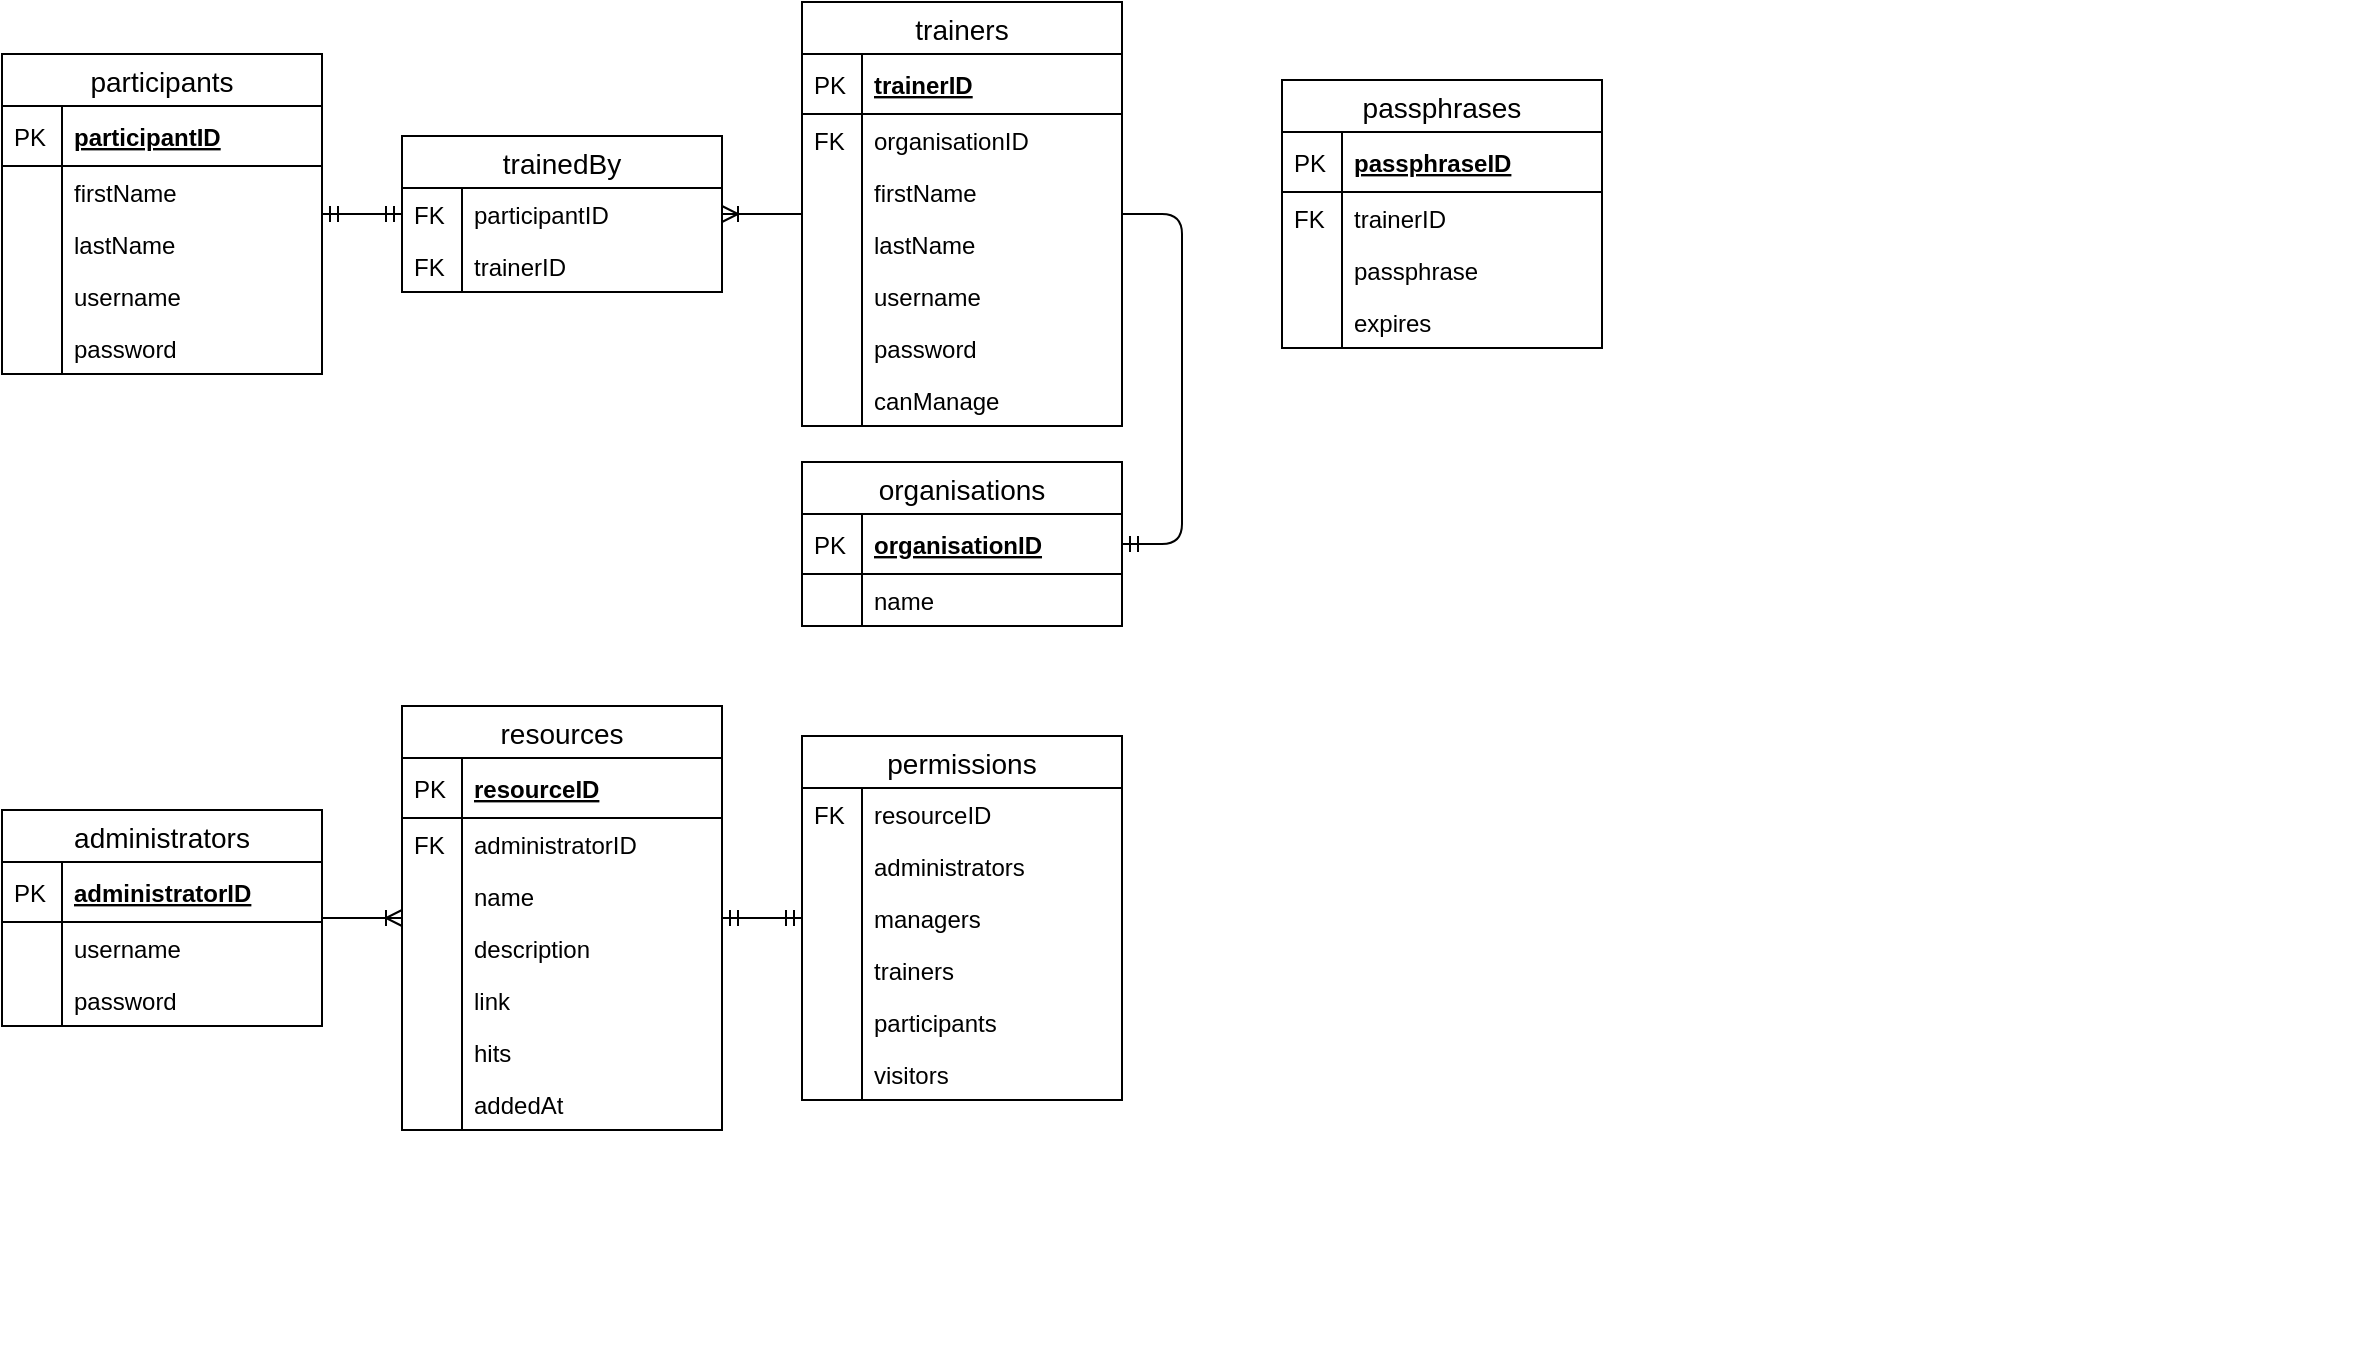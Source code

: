 <mxfile version="13.4.0" type="github">
  <diagram id="ElcvzCYhB9pAnO7Nah9I" name="Page-1">
    <mxGraphModel dx="1414" dy="749" grid="1" gridSize="10" guides="1" tooltips="1" connect="1" arrows="1" fold="1" page="1" pageScale="1" pageWidth="827" pageHeight="1169" math="0" shadow="0">
      <root>
        <mxCell id="0" />
        <mxCell id="1" parent="0" />
        <mxCell id="r76vF0SD0VinJybo5A6U-1" value="" style="edgeStyle=entityRelationEdgeStyle;fontSize=12;html=1;endArrow=ERmandOne;startArrow=ERmandOne;" parent="1" source="r76vF0SD0VinJybo5A6U-29" target="r76vF0SD0VinJybo5A6U-24" edge="1">
          <mxGeometry width="100" height="100" relative="1" as="geometry">
            <mxPoint x="320" y="340" as="sourcePoint" />
            <mxPoint x="420" y="240" as="targetPoint" />
          </mxGeometry>
        </mxCell>
        <mxCell id="r76vF0SD0VinJybo5A6U-2" value="" style="edgeStyle=entityRelationEdgeStyle;fontSize=12;html=1;endArrow=ERoneToMany;" parent="1" source="r76vF0SD0VinJybo5A6U-3" target="r76vF0SD0VinJybo5A6U-24" edge="1">
          <mxGeometry width="100" height="100" relative="1" as="geometry">
            <mxPoint x="360" y="340" as="sourcePoint" />
            <mxPoint x="460" y="240" as="targetPoint" />
          </mxGeometry>
        </mxCell>
        <mxCell id="r76vF0SD0VinJybo5A6U-3" value="trainers" style="swimlane;fontStyle=0;childLayout=stackLayout;horizontal=1;startSize=26;horizontalStack=0;resizeParent=1;resizeParentMax=0;resizeLast=0;collapsible=1;marginBottom=0;align=center;fontSize=14;" parent="1" vertex="1">
          <mxGeometry x="500" y="60" width="160" height="212" as="geometry" />
        </mxCell>
        <mxCell id="r76vF0SD0VinJybo5A6U-4" value="trainerID" style="shape=partialRectangle;top=0;left=0;right=0;bottom=1;align=left;verticalAlign=middle;fillColor=none;spacingLeft=34;spacingRight=4;overflow=hidden;rotatable=0;points=[[0,0.5],[1,0.5]];portConstraint=eastwest;dropTarget=0;fontStyle=5;fontSize=12;" parent="r76vF0SD0VinJybo5A6U-3" vertex="1">
          <mxGeometry y="26" width="160" height="30" as="geometry" />
        </mxCell>
        <mxCell id="r76vF0SD0VinJybo5A6U-5" value="PK" style="shape=partialRectangle;top=0;left=0;bottom=0;fillColor=none;align=left;verticalAlign=middle;spacingLeft=4;spacingRight=4;overflow=hidden;rotatable=0;points=[];portConstraint=eastwest;part=1;fontSize=12;" parent="r76vF0SD0VinJybo5A6U-4" vertex="1" connectable="0">
          <mxGeometry width="30" height="30" as="geometry" />
        </mxCell>
        <mxCell id="r76vF0SD0VinJybo5A6U-6" value="organisationID" style="shape=partialRectangle;top=0;left=0;right=0;bottom=0;align=left;verticalAlign=top;fillColor=none;spacingLeft=34;spacingRight=4;overflow=hidden;rotatable=0;points=[[0,0.5],[1,0.5]];portConstraint=eastwest;dropTarget=0;fontSize=12;" parent="r76vF0SD0VinJybo5A6U-3" vertex="1">
          <mxGeometry y="56" width="160" height="26" as="geometry" />
        </mxCell>
        <mxCell id="r76vF0SD0VinJybo5A6U-7" value="FK" style="shape=partialRectangle;top=0;left=0;bottom=0;fillColor=none;align=left;verticalAlign=top;spacingLeft=4;spacingRight=4;overflow=hidden;rotatable=0;points=[];portConstraint=eastwest;part=1;fontSize=12;" parent="r76vF0SD0VinJybo5A6U-6" vertex="1" connectable="0">
          <mxGeometry width="30" height="26" as="geometry" />
        </mxCell>
        <mxCell id="r76vF0SD0VinJybo5A6U-8" value="firstName" style="shape=partialRectangle;top=0;left=0;right=0;bottom=0;align=left;verticalAlign=top;fillColor=none;spacingLeft=34;spacingRight=4;overflow=hidden;rotatable=0;points=[[0,0.5],[1,0.5]];portConstraint=eastwest;dropTarget=0;fontSize=12;" parent="r76vF0SD0VinJybo5A6U-3" vertex="1">
          <mxGeometry y="82" width="160" height="26" as="geometry" />
        </mxCell>
        <mxCell id="r76vF0SD0VinJybo5A6U-9" value="" style="shape=partialRectangle;top=0;left=0;bottom=0;fillColor=none;align=left;verticalAlign=top;spacingLeft=4;spacingRight=4;overflow=hidden;rotatable=0;points=[];portConstraint=eastwest;part=1;fontSize=12;" parent="r76vF0SD0VinJybo5A6U-8" vertex="1" connectable="0">
          <mxGeometry width="30" height="26" as="geometry" />
        </mxCell>
        <mxCell id="r76vF0SD0VinJybo5A6U-10" value="lastName" style="shape=partialRectangle;top=0;left=0;right=0;bottom=0;align=left;verticalAlign=top;fillColor=none;spacingLeft=34;spacingRight=4;overflow=hidden;rotatable=0;points=[[0,0.5],[1,0.5]];portConstraint=eastwest;dropTarget=0;fontSize=12;" parent="r76vF0SD0VinJybo5A6U-3" vertex="1">
          <mxGeometry y="108" width="160" height="26" as="geometry" />
        </mxCell>
        <mxCell id="r76vF0SD0VinJybo5A6U-11" value="" style="shape=partialRectangle;top=0;left=0;bottom=0;fillColor=none;align=left;verticalAlign=top;spacingLeft=4;spacingRight=4;overflow=hidden;rotatable=0;points=[];portConstraint=eastwest;part=1;fontSize=12;" parent="r76vF0SD0VinJybo5A6U-10" vertex="1" connectable="0">
          <mxGeometry width="30" height="26" as="geometry" />
        </mxCell>
        <mxCell id="r76vF0SD0VinJybo5A6U-12" value="username" style="shape=partialRectangle;top=0;left=0;right=0;bottom=0;align=left;verticalAlign=top;fillColor=none;spacingLeft=34;spacingRight=4;overflow=hidden;rotatable=0;points=[[0,0.5],[1,0.5]];portConstraint=eastwest;dropTarget=0;fontSize=12;" parent="r76vF0SD0VinJybo5A6U-3" vertex="1">
          <mxGeometry y="134" width="160" height="26" as="geometry" />
        </mxCell>
        <mxCell id="r76vF0SD0VinJybo5A6U-13" value="" style="shape=partialRectangle;top=0;left=0;bottom=0;fillColor=none;align=left;verticalAlign=top;spacingLeft=4;spacingRight=4;overflow=hidden;rotatable=0;points=[];portConstraint=eastwest;part=1;fontSize=12;" parent="r76vF0SD0VinJybo5A6U-12" vertex="1" connectable="0">
          <mxGeometry width="30" height="26" as="geometry" />
        </mxCell>
        <mxCell id="r76vF0SD0VinJybo5A6U-14" value="password" style="shape=partialRectangle;top=0;left=0;right=0;bottom=0;align=left;verticalAlign=top;fillColor=none;spacingLeft=34;spacingRight=4;overflow=hidden;rotatable=0;points=[[0,0.5],[1,0.5]];portConstraint=eastwest;dropTarget=0;fontSize=12;" parent="r76vF0SD0VinJybo5A6U-3" vertex="1">
          <mxGeometry y="160" width="160" height="26" as="geometry" />
        </mxCell>
        <mxCell id="r76vF0SD0VinJybo5A6U-15" value="" style="shape=partialRectangle;top=0;left=0;bottom=0;fillColor=none;align=left;verticalAlign=top;spacingLeft=4;spacingRight=4;overflow=hidden;rotatable=0;points=[];portConstraint=eastwest;part=1;fontSize=12;" parent="r76vF0SD0VinJybo5A6U-14" vertex="1" connectable="0">
          <mxGeometry width="30" height="26" as="geometry" />
        </mxCell>
        <mxCell id="r76vF0SD0VinJybo5A6U-16" value="canManage" style="shape=partialRectangle;top=0;left=0;right=0;bottom=0;align=left;verticalAlign=top;fillColor=none;spacingLeft=34;spacingRight=4;overflow=hidden;rotatable=0;points=[[0,0.5],[1,0.5]];portConstraint=eastwest;dropTarget=0;fontSize=12;" parent="r76vF0SD0VinJybo5A6U-3" vertex="1">
          <mxGeometry y="186" width="160" height="26" as="geometry" />
        </mxCell>
        <mxCell id="r76vF0SD0VinJybo5A6U-17" value="" style="shape=partialRectangle;top=0;left=0;bottom=0;fillColor=none;align=left;verticalAlign=top;spacingLeft=4;spacingRight=4;overflow=hidden;rotatable=0;points=[];portConstraint=eastwest;part=1;fontSize=12;" parent="r76vF0SD0VinJybo5A6U-16" vertex="1" connectable="0">
          <mxGeometry width="30" height="26" as="geometry" />
        </mxCell>
        <mxCell id="r76vF0SD0VinJybo5A6U-18" value="" style="edgeStyle=entityRelationEdgeStyle;fontSize=12;html=1;endArrow=ERmandOne;" parent="1" source="r76vF0SD0VinJybo5A6U-3" target="r76vF0SD0VinJybo5A6U-19" edge="1">
          <mxGeometry width="100" height="100" relative="1" as="geometry">
            <mxPoint x="700" y="350" as="sourcePoint" />
            <mxPoint x="800" y="250" as="targetPoint" />
          </mxGeometry>
        </mxCell>
        <mxCell id="r76vF0SD0VinJybo5A6U-19" value="organisations" style="swimlane;fontStyle=0;childLayout=stackLayout;horizontal=1;startSize=26;horizontalStack=0;resizeParent=1;resizeParentMax=0;resizeLast=0;collapsible=1;marginBottom=0;align=center;fontSize=14;" parent="1" vertex="1">
          <mxGeometry x="500" y="290" width="160" height="82" as="geometry" />
        </mxCell>
        <mxCell id="r76vF0SD0VinJybo5A6U-20" value="organisationID" style="shape=partialRectangle;top=0;left=0;right=0;bottom=1;align=left;verticalAlign=middle;fillColor=none;spacingLeft=34;spacingRight=4;overflow=hidden;rotatable=0;points=[[0,0.5],[1,0.5]];portConstraint=eastwest;dropTarget=0;fontStyle=5;fontSize=12;" parent="r76vF0SD0VinJybo5A6U-19" vertex="1">
          <mxGeometry y="26" width="160" height="30" as="geometry" />
        </mxCell>
        <mxCell id="r76vF0SD0VinJybo5A6U-21" value="PK" style="shape=partialRectangle;top=0;left=0;bottom=0;fillColor=none;align=left;verticalAlign=middle;spacingLeft=4;spacingRight=4;overflow=hidden;rotatable=0;points=[];portConstraint=eastwest;part=1;fontSize=12;" parent="r76vF0SD0VinJybo5A6U-20" vertex="1" connectable="0">
          <mxGeometry width="30" height="30" as="geometry" />
        </mxCell>
        <mxCell id="r76vF0SD0VinJybo5A6U-22" value="name" style="shape=partialRectangle;top=0;left=0;right=0;bottom=0;align=left;verticalAlign=top;fillColor=none;spacingLeft=34;spacingRight=4;overflow=hidden;rotatable=0;points=[[0,0.5],[1,0.5]];portConstraint=eastwest;dropTarget=0;fontSize=12;" parent="r76vF0SD0VinJybo5A6U-19" vertex="1">
          <mxGeometry y="56" width="160" height="26" as="geometry" />
        </mxCell>
        <mxCell id="r76vF0SD0VinJybo5A6U-23" value="" style="shape=partialRectangle;top=0;left=0;bottom=0;fillColor=none;align=left;verticalAlign=top;spacingLeft=4;spacingRight=4;overflow=hidden;rotatable=0;points=[];portConstraint=eastwest;part=1;fontSize=12;" parent="r76vF0SD0VinJybo5A6U-22" vertex="1" connectable="0">
          <mxGeometry width="30" height="26" as="geometry" />
        </mxCell>
        <mxCell id="r76vF0SD0VinJybo5A6U-24" value="trainedBy" style="swimlane;fontStyle=0;childLayout=stackLayout;horizontal=1;startSize=26;horizontalStack=0;resizeParent=1;resizeParentMax=0;resizeLast=0;collapsible=1;marginBottom=0;align=center;fontSize=14;" parent="1" vertex="1">
          <mxGeometry x="300" y="127" width="160" height="78" as="geometry" />
        </mxCell>
        <mxCell id="r76vF0SD0VinJybo5A6U-25" value="participantID" style="shape=partialRectangle;top=0;left=0;right=0;bottom=0;align=left;verticalAlign=top;fillColor=none;spacingLeft=34;spacingRight=4;overflow=hidden;rotatable=0;points=[[0,0.5],[1,0.5]];portConstraint=eastwest;dropTarget=0;fontSize=12;" parent="r76vF0SD0VinJybo5A6U-24" vertex="1">
          <mxGeometry y="26" width="160" height="26" as="geometry" />
        </mxCell>
        <mxCell id="r76vF0SD0VinJybo5A6U-26" value="FK" style="shape=partialRectangle;top=0;left=0;bottom=0;fillColor=none;align=left;verticalAlign=top;spacingLeft=4;spacingRight=4;overflow=hidden;rotatable=0;points=[];portConstraint=eastwest;part=1;fontSize=12;" parent="r76vF0SD0VinJybo5A6U-25" vertex="1" connectable="0">
          <mxGeometry width="30" height="26" as="geometry" />
        </mxCell>
        <mxCell id="r76vF0SD0VinJybo5A6U-27" value="trainerID" style="shape=partialRectangle;top=0;left=0;right=0;bottom=0;align=left;verticalAlign=top;fillColor=none;spacingLeft=34;spacingRight=4;overflow=hidden;rotatable=0;points=[[0,0.5],[1,0.5]];portConstraint=eastwest;dropTarget=0;fontSize=12;" parent="r76vF0SD0VinJybo5A6U-24" vertex="1">
          <mxGeometry y="52" width="160" height="26" as="geometry" />
        </mxCell>
        <mxCell id="r76vF0SD0VinJybo5A6U-28" value="FK" style="shape=partialRectangle;top=0;left=0;bottom=0;fillColor=none;align=left;verticalAlign=top;spacingLeft=4;spacingRight=4;overflow=hidden;rotatable=0;points=[];portConstraint=eastwest;part=1;fontSize=12;" parent="r76vF0SD0VinJybo5A6U-27" vertex="1" connectable="0">
          <mxGeometry width="30" height="26" as="geometry" />
        </mxCell>
        <mxCell id="r76vF0SD0VinJybo5A6U-29" value="participants" style="swimlane;fontStyle=0;childLayout=stackLayout;horizontal=1;startSize=26;horizontalStack=0;resizeParent=1;resizeParentMax=0;resizeLast=0;collapsible=1;marginBottom=0;align=center;fontSize=14;" parent="1" vertex="1">
          <mxGeometry x="100" y="86" width="160" height="160" as="geometry" />
        </mxCell>
        <mxCell id="r76vF0SD0VinJybo5A6U-30" value="participantID" style="shape=partialRectangle;top=0;left=0;right=0;bottom=1;align=left;verticalAlign=middle;fillColor=none;spacingLeft=34;spacingRight=4;overflow=hidden;rotatable=0;points=[[0,0.5],[1,0.5]];portConstraint=eastwest;dropTarget=0;fontStyle=5;fontSize=12;" parent="r76vF0SD0VinJybo5A6U-29" vertex="1">
          <mxGeometry y="26" width="160" height="30" as="geometry" />
        </mxCell>
        <mxCell id="r76vF0SD0VinJybo5A6U-31" value="PK" style="shape=partialRectangle;top=0;left=0;bottom=0;fillColor=none;align=left;verticalAlign=middle;spacingLeft=4;spacingRight=4;overflow=hidden;rotatable=0;points=[];portConstraint=eastwest;part=1;fontSize=12;" parent="r76vF0SD0VinJybo5A6U-30" vertex="1" connectable="0">
          <mxGeometry width="30" height="30" as="geometry" />
        </mxCell>
        <mxCell id="r76vF0SD0VinJybo5A6U-32" value="firstName" style="shape=partialRectangle;top=0;left=0;right=0;bottom=0;align=left;verticalAlign=top;fillColor=none;spacingLeft=34;spacingRight=4;overflow=hidden;rotatable=0;points=[[0,0.5],[1,0.5]];portConstraint=eastwest;dropTarget=0;fontSize=12;" parent="r76vF0SD0VinJybo5A6U-29" vertex="1">
          <mxGeometry y="56" width="160" height="26" as="geometry" />
        </mxCell>
        <mxCell id="r76vF0SD0VinJybo5A6U-33" value="" style="shape=partialRectangle;top=0;left=0;bottom=0;fillColor=none;align=left;verticalAlign=top;spacingLeft=4;spacingRight=4;overflow=hidden;rotatable=0;points=[];portConstraint=eastwest;part=1;fontSize=12;" parent="r76vF0SD0VinJybo5A6U-32" vertex="1" connectable="0">
          <mxGeometry width="30" height="26" as="geometry" />
        </mxCell>
        <mxCell id="r76vF0SD0VinJybo5A6U-34" value="lastName" style="shape=partialRectangle;top=0;left=0;right=0;bottom=0;align=left;verticalAlign=top;fillColor=none;spacingLeft=34;spacingRight=4;overflow=hidden;rotatable=0;points=[[0,0.5],[1,0.5]];portConstraint=eastwest;dropTarget=0;fontSize=12;" parent="r76vF0SD0VinJybo5A6U-29" vertex="1">
          <mxGeometry y="82" width="160" height="26" as="geometry" />
        </mxCell>
        <mxCell id="r76vF0SD0VinJybo5A6U-35" value="" style="shape=partialRectangle;top=0;left=0;bottom=0;fillColor=none;align=left;verticalAlign=top;spacingLeft=4;spacingRight=4;overflow=hidden;rotatable=0;points=[];portConstraint=eastwest;part=1;fontSize=12;" parent="r76vF0SD0VinJybo5A6U-34" vertex="1" connectable="0">
          <mxGeometry width="30" height="26" as="geometry" />
        </mxCell>
        <mxCell id="r76vF0SD0VinJybo5A6U-36" value="username" style="shape=partialRectangle;top=0;left=0;right=0;bottom=0;align=left;verticalAlign=top;fillColor=none;spacingLeft=34;spacingRight=4;overflow=hidden;rotatable=0;points=[[0,0.5],[1,0.5]];portConstraint=eastwest;dropTarget=0;fontSize=12;" parent="r76vF0SD0VinJybo5A6U-29" vertex="1">
          <mxGeometry y="108" width="160" height="26" as="geometry" />
        </mxCell>
        <mxCell id="r76vF0SD0VinJybo5A6U-37" value="" style="shape=partialRectangle;top=0;left=0;bottom=0;fillColor=none;align=left;verticalAlign=top;spacingLeft=4;spacingRight=4;overflow=hidden;rotatable=0;points=[];portConstraint=eastwest;part=1;fontSize=12;" parent="r76vF0SD0VinJybo5A6U-36" vertex="1" connectable="0">
          <mxGeometry width="30" height="26" as="geometry" />
        </mxCell>
        <mxCell id="r76vF0SD0VinJybo5A6U-38" value="password" style="shape=partialRectangle;top=0;left=0;right=0;bottom=0;align=left;verticalAlign=top;fillColor=none;spacingLeft=34;spacingRight=4;overflow=hidden;rotatable=0;points=[[0,0.5],[1,0.5]];portConstraint=eastwest;dropTarget=0;fontSize=12;" parent="r76vF0SD0VinJybo5A6U-29" vertex="1">
          <mxGeometry y="134" width="160" height="26" as="geometry" />
        </mxCell>
        <mxCell id="r76vF0SD0VinJybo5A6U-39" value="" style="shape=partialRectangle;top=0;left=0;bottom=0;fillColor=none;align=left;verticalAlign=top;spacingLeft=4;spacingRight=4;overflow=hidden;rotatable=0;points=[];portConstraint=eastwest;part=1;fontSize=12;" parent="r76vF0SD0VinJybo5A6U-38" vertex="1" connectable="0">
          <mxGeometry width="30" height="26" as="geometry" />
        </mxCell>
        <mxCell id="r76vF0SD0VinJybo5A6U-40" value="" style="edgeStyle=entityRelationEdgeStyle;fontSize=12;html=1;endArrow=ERmandOne;startArrow=ERmandOne;" parent="1" source="r76vF0SD0VinJybo5A6U-42" target="r76vF0SD0VinJybo5A6U-64" edge="1">
          <mxGeometry width="100" height="100" relative="1" as="geometry">
            <mxPoint x="470" y="500" as="sourcePoint" />
            <mxPoint x="570" y="400" as="targetPoint" />
          </mxGeometry>
        </mxCell>
        <mxCell id="r76vF0SD0VinJybo5A6U-41" value="" style="edgeStyle=entityRelationEdgeStyle;fontSize=12;html=1;endArrow=ERoneToMany;" parent="1" source="r76vF0SD0VinJybo5A6U-57" target="r76vF0SD0VinJybo5A6U-42" edge="1">
          <mxGeometry width="100" height="100" relative="1" as="geometry">
            <mxPoint x="140" y="570" as="sourcePoint" />
            <mxPoint x="240" y="470" as="targetPoint" />
          </mxGeometry>
        </mxCell>
        <mxCell id="r76vF0SD0VinJybo5A6U-42" value="resources" style="swimlane;fontStyle=0;childLayout=stackLayout;horizontal=1;startSize=26;horizontalStack=0;resizeParent=1;resizeParentMax=0;resizeLast=0;collapsible=1;marginBottom=0;align=center;fontSize=14;" parent="1" vertex="1">
          <mxGeometry x="300" y="412" width="160" height="212" as="geometry" />
        </mxCell>
        <mxCell id="r76vF0SD0VinJybo5A6U-43" value="resourceID" style="shape=partialRectangle;top=0;left=0;right=0;bottom=1;align=left;verticalAlign=middle;fillColor=none;spacingLeft=34;spacingRight=4;overflow=hidden;rotatable=0;points=[[0,0.5],[1,0.5]];portConstraint=eastwest;dropTarget=0;fontStyle=5;fontSize=12;" parent="r76vF0SD0VinJybo5A6U-42" vertex="1">
          <mxGeometry y="26" width="160" height="30" as="geometry" />
        </mxCell>
        <mxCell id="r76vF0SD0VinJybo5A6U-44" value="PK" style="shape=partialRectangle;top=0;left=0;bottom=0;fillColor=none;align=left;verticalAlign=middle;spacingLeft=4;spacingRight=4;overflow=hidden;rotatable=0;points=[];portConstraint=eastwest;part=1;fontSize=12;" parent="r76vF0SD0VinJybo5A6U-43" vertex="1" connectable="0">
          <mxGeometry width="30" height="30" as="geometry" />
        </mxCell>
        <mxCell id="r76vF0SD0VinJybo5A6U-45" value="administratorID" style="shape=partialRectangle;top=0;left=0;right=0;bottom=0;align=left;verticalAlign=top;fillColor=none;spacingLeft=34;spacingRight=4;overflow=hidden;rotatable=0;points=[[0,0.5],[1,0.5]];portConstraint=eastwest;dropTarget=0;fontSize=12;" parent="r76vF0SD0VinJybo5A6U-42" vertex="1">
          <mxGeometry y="56" width="160" height="26" as="geometry" />
        </mxCell>
        <mxCell id="r76vF0SD0VinJybo5A6U-46" value="FK" style="shape=partialRectangle;top=0;left=0;bottom=0;fillColor=none;align=left;verticalAlign=top;spacingLeft=4;spacingRight=4;overflow=hidden;rotatable=0;points=[];portConstraint=eastwest;part=1;fontSize=12;" parent="r76vF0SD0VinJybo5A6U-45" vertex="1" connectable="0">
          <mxGeometry width="30" height="26" as="geometry" />
        </mxCell>
        <mxCell id="r76vF0SD0VinJybo5A6U-47" value="name&#xa;" style="shape=partialRectangle;top=0;left=0;right=0;bottom=0;align=left;verticalAlign=top;fillColor=none;spacingLeft=34;spacingRight=4;overflow=hidden;rotatable=0;points=[[0,0.5],[1,0.5]];portConstraint=eastwest;dropTarget=0;fontSize=12;" parent="r76vF0SD0VinJybo5A6U-42" vertex="1">
          <mxGeometry y="82" width="160" height="26" as="geometry" />
        </mxCell>
        <mxCell id="r76vF0SD0VinJybo5A6U-48" value="" style="shape=partialRectangle;top=0;left=0;bottom=0;fillColor=none;align=left;verticalAlign=top;spacingLeft=4;spacingRight=4;overflow=hidden;rotatable=0;points=[];portConstraint=eastwest;part=1;fontSize=12;" parent="r76vF0SD0VinJybo5A6U-47" vertex="1" connectable="0">
          <mxGeometry width="30" height="26" as="geometry" />
        </mxCell>
        <mxCell id="r76vF0SD0VinJybo5A6U-49" value="description&#xa;" style="shape=partialRectangle;top=0;left=0;right=0;bottom=0;align=left;verticalAlign=top;fillColor=none;spacingLeft=34;spacingRight=4;overflow=hidden;rotatable=0;points=[[0,0.5],[1,0.5]];portConstraint=eastwest;dropTarget=0;fontSize=12;" parent="r76vF0SD0VinJybo5A6U-42" vertex="1">
          <mxGeometry y="108" width="160" height="26" as="geometry" />
        </mxCell>
        <mxCell id="r76vF0SD0VinJybo5A6U-50" value="" style="shape=partialRectangle;top=0;left=0;bottom=0;fillColor=none;align=left;verticalAlign=top;spacingLeft=4;spacingRight=4;overflow=hidden;rotatable=0;points=[];portConstraint=eastwest;part=1;fontSize=12;" parent="r76vF0SD0VinJybo5A6U-49" vertex="1" connectable="0">
          <mxGeometry width="30" height="26" as="geometry" />
        </mxCell>
        <mxCell id="r76vF0SD0VinJybo5A6U-51" value="link" style="shape=partialRectangle;top=0;left=0;right=0;bottom=0;align=left;verticalAlign=top;fillColor=none;spacingLeft=34;spacingRight=4;overflow=hidden;rotatable=0;points=[[0,0.5],[1,0.5]];portConstraint=eastwest;dropTarget=0;fontSize=12;" parent="r76vF0SD0VinJybo5A6U-42" vertex="1">
          <mxGeometry y="134" width="160" height="26" as="geometry" />
        </mxCell>
        <mxCell id="r76vF0SD0VinJybo5A6U-52" value="" style="shape=partialRectangle;top=0;left=0;bottom=0;fillColor=none;align=left;verticalAlign=top;spacingLeft=4;spacingRight=4;overflow=hidden;rotatable=0;points=[];portConstraint=eastwest;part=1;fontSize=12;" parent="r76vF0SD0VinJybo5A6U-51" vertex="1" connectable="0">
          <mxGeometry width="30" height="26" as="geometry" />
        </mxCell>
        <mxCell id="r76vF0SD0VinJybo5A6U-53" value="hits" style="shape=partialRectangle;top=0;left=0;right=0;bottom=0;align=left;verticalAlign=top;fillColor=none;spacingLeft=34;spacingRight=4;overflow=hidden;rotatable=0;points=[[0,0.5],[1,0.5]];portConstraint=eastwest;dropTarget=0;fontSize=12;" parent="r76vF0SD0VinJybo5A6U-42" vertex="1">
          <mxGeometry y="160" width="160" height="26" as="geometry" />
        </mxCell>
        <mxCell id="r76vF0SD0VinJybo5A6U-54" value="" style="shape=partialRectangle;top=0;left=0;bottom=0;fillColor=none;align=left;verticalAlign=top;spacingLeft=4;spacingRight=4;overflow=hidden;rotatable=0;points=[];portConstraint=eastwest;part=1;fontSize=12;" parent="r76vF0SD0VinJybo5A6U-53" vertex="1" connectable="0">
          <mxGeometry width="30" height="26" as="geometry" />
        </mxCell>
        <mxCell id="r76vF0SD0VinJybo5A6U-55" value="addedAt" style="shape=partialRectangle;top=0;left=0;right=0;bottom=0;align=left;verticalAlign=top;fillColor=none;spacingLeft=34;spacingRight=4;overflow=hidden;rotatable=0;points=[[0,0.5],[1,0.5]];portConstraint=eastwest;dropTarget=0;fontSize=12;" parent="r76vF0SD0VinJybo5A6U-42" vertex="1">
          <mxGeometry y="186" width="160" height="26" as="geometry" />
        </mxCell>
        <mxCell id="r76vF0SD0VinJybo5A6U-56" value="" style="shape=partialRectangle;top=0;left=0;bottom=0;fillColor=none;align=left;verticalAlign=top;spacingLeft=4;spacingRight=4;overflow=hidden;rotatable=0;points=[];portConstraint=eastwest;part=1;fontSize=12;" parent="r76vF0SD0VinJybo5A6U-55" vertex="1" connectable="0">
          <mxGeometry width="30" height="26" as="geometry" />
        </mxCell>
        <mxCell id="r76vF0SD0VinJybo5A6U-57" value="administrators" style="swimlane;fontStyle=0;childLayout=stackLayout;horizontal=1;startSize=26;horizontalStack=0;resizeParent=1;resizeParentMax=0;resizeLast=0;collapsible=1;marginBottom=0;align=center;fontSize=14;" parent="1" vertex="1">
          <mxGeometry x="100" y="464" width="160" height="108" as="geometry" />
        </mxCell>
        <mxCell id="r76vF0SD0VinJybo5A6U-58" value="administratorID" style="shape=partialRectangle;top=0;left=0;right=0;bottom=1;align=left;verticalAlign=middle;fillColor=none;spacingLeft=34;spacingRight=4;overflow=hidden;rotatable=0;points=[[0,0.5],[1,0.5]];portConstraint=eastwest;dropTarget=0;fontStyle=5;fontSize=12;" parent="r76vF0SD0VinJybo5A6U-57" vertex="1">
          <mxGeometry y="26" width="160" height="30" as="geometry" />
        </mxCell>
        <mxCell id="r76vF0SD0VinJybo5A6U-59" value="PK" style="shape=partialRectangle;top=0;left=0;bottom=0;fillColor=none;align=left;verticalAlign=middle;spacingLeft=4;spacingRight=4;overflow=hidden;rotatable=0;points=[];portConstraint=eastwest;part=1;fontSize=12;" parent="r76vF0SD0VinJybo5A6U-58" vertex="1" connectable="0">
          <mxGeometry width="30" height="30" as="geometry" />
        </mxCell>
        <mxCell id="r76vF0SD0VinJybo5A6U-60" value="username" style="shape=partialRectangle;top=0;left=0;right=0;bottom=0;align=left;verticalAlign=top;fillColor=none;spacingLeft=34;spacingRight=4;overflow=hidden;rotatable=0;points=[[0,0.5],[1,0.5]];portConstraint=eastwest;dropTarget=0;fontSize=12;" parent="r76vF0SD0VinJybo5A6U-57" vertex="1">
          <mxGeometry y="56" width="160" height="26" as="geometry" />
        </mxCell>
        <mxCell id="r76vF0SD0VinJybo5A6U-61" value="" style="shape=partialRectangle;top=0;left=0;bottom=0;fillColor=none;align=left;verticalAlign=top;spacingLeft=4;spacingRight=4;overflow=hidden;rotatable=0;points=[];portConstraint=eastwest;part=1;fontSize=12;" parent="r76vF0SD0VinJybo5A6U-60" vertex="1" connectable="0">
          <mxGeometry width="30" height="26" as="geometry" />
        </mxCell>
        <mxCell id="r76vF0SD0VinJybo5A6U-62" value="password" style="shape=partialRectangle;top=0;left=0;right=0;bottom=0;align=left;verticalAlign=top;fillColor=none;spacingLeft=34;spacingRight=4;overflow=hidden;rotatable=0;points=[[0,0.5],[1,0.5]];portConstraint=eastwest;dropTarget=0;fontSize=12;" parent="r76vF0SD0VinJybo5A6U-57" vertex="1">
          <mxGeometry y="82" width="160" height="26" as="geometry" />
        </mxCell>
        <mxCell id="r76vF0SD0VinJybo5A6U-63" value="" style="shape=partialRectangle;top=0;left=0;bottom=0;fillColor=none;align=left;verticalAlign=top;spacingLeft=4;spacingRight=4;overflow=hidden;rotatable=0;points=[];portConstraint=eastwest;part=1;fontSize=12;" parent="r76vF0SD0VinJybo5A6U-62" vertex="1" connectable="0">
          <mxGeometry width="30" height="26" as="geometry" />
        </mxCell>
        <mxCell id="r76vF0SD0VinJybo5A6U-64" value="permissions" style="swimlane;fontStyle=0;childLayout=stackLayout;horizontal=1;startSize=26;horizontalStack=0;resizeParent=1;resizeParentMax=0;resizeLast=0;collapsible=1;marginBottom=0;align=center;fontSize=14;" parent="1" vertex="1">
          <mxGeometry x="500" y="427" width="160" height="182" as="geometry" />
        </mxCell>
        <mxCell id="r76vF0SD0VinJybo5A6U-65" value="resourceID" style="shape=partialRectangle;top=0;left=0;right=0;bottom=0;align=left;verticalAlign=top;fillColor=none;spacingLeft=34;spacingRight=4;overflow=hidden;rotatable=0;points=[[0,0.5],[1,0.5]];portConstraint=eastwest;dropTarget=0;fontSize=12;" parent="r76vF0SD0VinJybo5A6U-64" vertex="1">
          <mxGeometry y="26" width="160" height="26" as="geometry" />
        </mxCell>
        <mxCell id="r76vF0SD0VinJybo5A6U-66" value="FK" style="shape=partialRectangle;top=0;left=0;bottom=0;fillColor=none;align=left;verticalAlign=top;spacingLeft=4;spacingRight=4;overflow=hidden;rotatable=0;points=[];portConstraint=eastwest;part=1;fontSize=12;" parent="r76vF0SD0VinJybo5A6U-65" vertex="1" connectable="0">
          <mxGeometry width="30" height="26" as="geometry" />
        </mxCell>
        <mxCell id="r76vF0SD0VinJybo5A6U-67" value="administrators" style="shape=partialRectangle;top=0;left=0;right=0;bottom=0;align=left;verticalAlign=top;fillColor=none;spacingLeft=34;spacingRight=4;overflow=hidden;rotatable=0;points=[[0,0.5],[1,0.5]];portConstraint=eastwest;dropTarget=0;fontSize=12;" parent="r76vF0SD0VinJybo5A6U-64" vertex="1">
          <mxGeometry y="52" width="160" height="26" as="geometry" />
        </mxCell>
        <mxCell id="r76vF0SD0VinJybo5A6U-68" value="" style="shape=partialRectangle;top=0;left=0;bottom=0;fillColor=none;align=left;verticalAlign=top;spacingLeft=4;spacingRight=4;overflow=hidden;rotatable=0;points=[];portConstraint=eastwest;part=1;fontSize=12;" parent="r76vF0SD0VinJybo5A6U-67" vertex="1" connectable="0">
          <mxGeometry width="30" height="26" as="geometry" />
        </mxCell>
        <mxCell id="r76vF0SD0VinJybo5A6U-69" value="managers" style="shape=partialRectangle;top=0;left=0;right=0;bottom=0;align=left;verticalAlign=top;fillColor=none;spacingLeft=34;spacingRight=4;overflow=hidden;rotatable=0;points=[[0,0.5],[1,0.5]];portConstraint=eastwest;dropTarget=0;fontSize=12;" parent="r76vF0SD0VinJybo5A6U-64" vertex="1">
          <mxGeometry y="78" width="160" height="26" as="geometry" />
        </mxCell>
        <mxCell id="r76vF0SD0VinJybo5A6U-70" value="" style="shape=partialRectangle;top=0;left=0;bottom=0;fillColor=none;align=left;verticalAlign=top;spacingLeft=4;spacingRight=4;overflow=hidden;rotatable=0;points=[];portConstraint=eastwest;part=1;fontSize=12;" parent="r76vF0SD0VinJybo5A6U-69" vertex="1" connectable="0">
          <mxGeometry width="30" height="26" as="geometry" />
        </mxCell>
        <mxCell id="r76vF0SD0VinJybo5A6U-71" value="trainers" style="shape=partialRectangle;top=0;left=0;right=0;bottom=0;align=left;verticalAlign=top;fillColor=none;spacingLeft=34;spacingRight=4;overflow=hidden;rotatable=0;points=[[0,0.5],[1,0.5]];portConstraint=eastwest;dropTarget=0;fontSize=12;" parent="r76vF0SD0VinJybo5A6U-64" vertex="1">
          <mxGeometry y="104" width="160" height="26" as="geometry" />
        </mxCell>
        <mxCell id="r76vF0SD0VinJybo5A6U-72" value="" style="shape=partialRectangle;top=0;left=0;bottom=0;fillColor=none;align=left;verticalAlign=top;spacingLeft=4;spacingRight=4;overflow=hidden;rotatable=0;points=[];portConstraint=eastwest;part=1;fontSize=12;" parent="r76vF0SD0VinJybo5A6U-71" vertex="1" connectable="0">
          <mxGeometry width="30" height="26" as="geometry" />
        </mxCell>
        <mxCell id="r76vF0SD0VinJybo5A6U-73" value="participants" style="shape=partialRectangle;top=0;left=0;right=0;bottom=0;align=left;verticalAlign=top;fillColor=none;spacingLeft=34;spacingRight=4;overflow=hidden;rotatable=0;points=[[0,0.5],[1,0.5]];portConstraint=eastwest;dropTarget=0;fontSize=12;" parent="r76vF0SD0VinJybo5A6U-64" vertex="1">
          <mxGeometry y="130" width="160" height="26" as="geometry" />
        </mxCell>
        <mxCell id="r76vF0SD0VinJybo5A6U-74" value="" style="shape=partialRectangle;top=0;left=0;bottom=0;fillColor=none;align=left;verticalAlign=top;spacingLeft=4;spacingRight=4;overflow=hidden;rotatable=0;points=[];portConstraint=eastwest;part=1;fontSize=12;" parent="r76vF0SD0VinJybo5A6U-73" vertex="1" connectable="0">
          <mxGeometry width="30" height="26" as="geometry" />
        </mxCell>
        <mxCell id="r76vF0SD0VinJybo5A6U-75" value="visitors" style="shape=partialRectangle;top=0;left=0;right=0;bottom=0;align=left;verticalAlign=top;fillColor=none;spacingLeft=34;spacingRight=4;overflow=hidden;rotatable=0;points=[[0,0.5],[1,0.5]];portConstraint=eastwest;dropTarget=0;fontSize=12;" parent="r76vF0SD0VinJybo5A6U-64" vertex="1">
          <mxGeometry y="156" width="160" height="26" as="geometry" />
        </mxCell>
        <mxCell id="r76vF0SD0VinJybo5A6U-76" value="" style="shape=partialRectangle;top=0;left=0;bottom=0;fillColor=none;align=left;verticalAlign=top;spacingLeft=4;spacingRight=4;overflow=hidden;rotatable=0;points=[];portConstraint=eastwest;part=1;fontSize=12;" parent="r76vF0SD0VinJybo5A6U-75" vertex="1" connectable="0">
          <mxGeometry width="30" height="26" as="geometry" />
        </mxCell>
        <mxCell id="bAYSAJwW4LqAfDEj94w1-1" value="passphrases" style="swimlane;fontStyle=0;childLayout=stackLayout;horizontal=1;startSize=26;horizontalStack=0;resizeParent=1;resizeParentMax=0;resizeLast=0;collapsible=1;marginBottom=0;align=center;fontSize=14;" parent="1" vertex="1">
          <mxGeometry x="740" y="99" width="160" height="134" as="geometry" />
        </mxCell>
        <mxCell id="bAYSAJwW4LqAfDEj94w1-2" value="passphraseID" style="shape=partialRectangle;top=0;left=0;right=0;bottom=1;align=left;verticalAlign=middle;fillColor=none;spacingLeft=34;spacingRight=4;overflow=hidden;rotatable=0;points=[[0,0.5],[1,0.5]];portConstraint=eastwest;dropTarget=0;fontStyle=5;fontSize=12;" parent="bAYSAJwW4LqAfDEj94w1-1" vertex="1">
          <mxGeometry y="26" width="160" height="30" as="geometry" />
        </mxCell>
        <mxCell id="bAYSAJwW4LqAfDEj94w1-3" value="PK" style="shape=partialRectangle;top=0;left=0;bottom=0;fillColor=none;align=left;verticalAlign=middle;spacingLeft=4;spacingRight=4;overflow=hidden;rotatable=0;points=[];portConstraint=eastwest;part=1;fontSize=12;" parent="bAYSAJwW4LqAfDEj94w1-2" vertex="1" connectable="0">
          <mxGeometry width="30" height="30" as="geometry" />
        </mxCell>
        <mxCell id="bAYSAJwW4LqAfDEj94w1-4" value="trainerID" style="shape=partialRectangle;top=0;left=0;right=0;bottom=0;align=left;verticalAlign=top;fillColor=none;spacingLeft=34;spacingRight=4;overflow=hidden;rotatable=0;points=[[0,0.5],[1,0.5]];portConstraint=eastwest;dropTarget=0;fontSize=12;" parent="bAYSAJwW4LqAfDEj94w1-1" vertex="1">
          <mxGeometry y="56" width="160" height="26" as="geometry" />
        </mxCell>
        <mxCell id="bAYSAJwW4LqAfDEj94w1-5" value="FK" style="shape=partialRectangle;top=0;left=0;bottom=0;fillColor=none;align=left;verticalAlign=top;spacingLeft=4;spacingRight=4;overflow=hidden;rotatable=0;points=[];portConstraint=eastwest;part=1;fontSize=12;" parent="bAYSAJwW4LqAfDEj94w1-4" vertex="1" connectable="0">
          <mxGeometry width="30" height="26" as="geometry" />
        </mxCell>
        <mxCell id="bAYSAJwW4LqAfDEj94w1-6" value="passphrase" style="shape=partialRectangle;top=0;left=0;right=0;bottom=0;align=left;verticalAlign=top;fillColor=none;spacingLeft=34;spacingRight=4;overflow=hidden;rotatable=0;points=[[0,0.5],[1,0.5]];portConstraint=eastwest;dropTarget=0;fontSize=12;" parent="bAYSAJwW4LqAfDEj94w1-1" vertex="1">
          <mxGeometry y="82" width="160" height="26" as="geometry" />
        </mxCell>
        <mxCell id="bAYSAJwW4LqAfDEj94w1-7" value="" style="shape=partialRectangle;top=0;left=0;bottom=0;fillColor=none;align=left;verticalAlign=top;spacingLeft=4;spacingRight=4;overflow=hidden;rotatable=0;points=[];portConstraint=eastwest;part=1;fontSize=12;" parent="bAYSAJwW4LqAfDEj94w1-6" vertex="1" connectable="0">
          <mxGeometry width="30" height="26" as="geometry" />
        </mxCell>
        <mxCell id="bAYSAJwW4LqAfDEj94w1-8" value="expires" style="shape=partialRectangle;top=0;left=0;right=0;bottom=0;align=left;verticalAlign=top;fillColor=none;spacingLeft=34;spacingRight=4;overflow=hidden;rotatable=0;points=[[0,0.5],[1,0.5]];portConstraint=eastwest;dropTarget=0;fontSize=12;" parent="bAYSAJwW4LqAfDEj94w1-1" vertex="1">
          <mxGeometry y="108" width="160" height="26" as="geometry" />
        </mxCell>
        <mxCell id="bAYSAJwW4LqAfDEj94w1-9" value="" style="shape=partialRectangle;top=0;left=0;bottom=0;fillColor=none;align=left;verticalAlign=top;spacingLeft=4;spacingRight=4;overflow=hidden;rotatable=0;points=[];portConstraint=eastwest;part=1;fontSize=12;" parent="bAYSAJwW4LqAfDEj94w1-8" vertex="1" connectable="0">
          <mxGeometry width="30" height="26" as="geometry" />
        </mxCell>
        <mxCell id="Tz0UCp6h6XJSruWEoxkd-1" value="" style="shape=image;verticalLabelPosition=bottom;labelBackgroundColor=#ffffff;verticalAlign=top;aspect=fixed;imageAspect=0;image=https://media.discordapp.net/attachments/671362960924606475/730060273431347261/unknown.png?width=759&amp;height=669;" vertex="1" parent="1">
          <mxGeometry x="760" y="280" width="520" height="458" as="geometry" />
        </mxCell>
      </root>
    </mxGraphModel>
  </diagram>
</mxfile>
